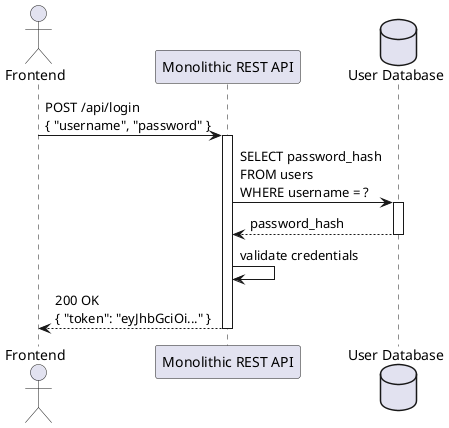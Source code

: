 @startuml
actor Frontend
participant "Monolithic REST API" as Monolith
database "User Database" as DB

Frontend -> Monolith : POST /api/login\n{ "username", "password" }
activate Monolith

Monolith -> DB : SELECT password_hash\nFROM users\nWHERE username = ?
activate DB
DB --> Monolith : password_hash
deactivate DB

Monolith -> Monolith : validate credentials

Monolith --> Frontend : 200 OK\n{ "token": "eyJhbGciOi..." }
deactivate Monolith
@enduml
